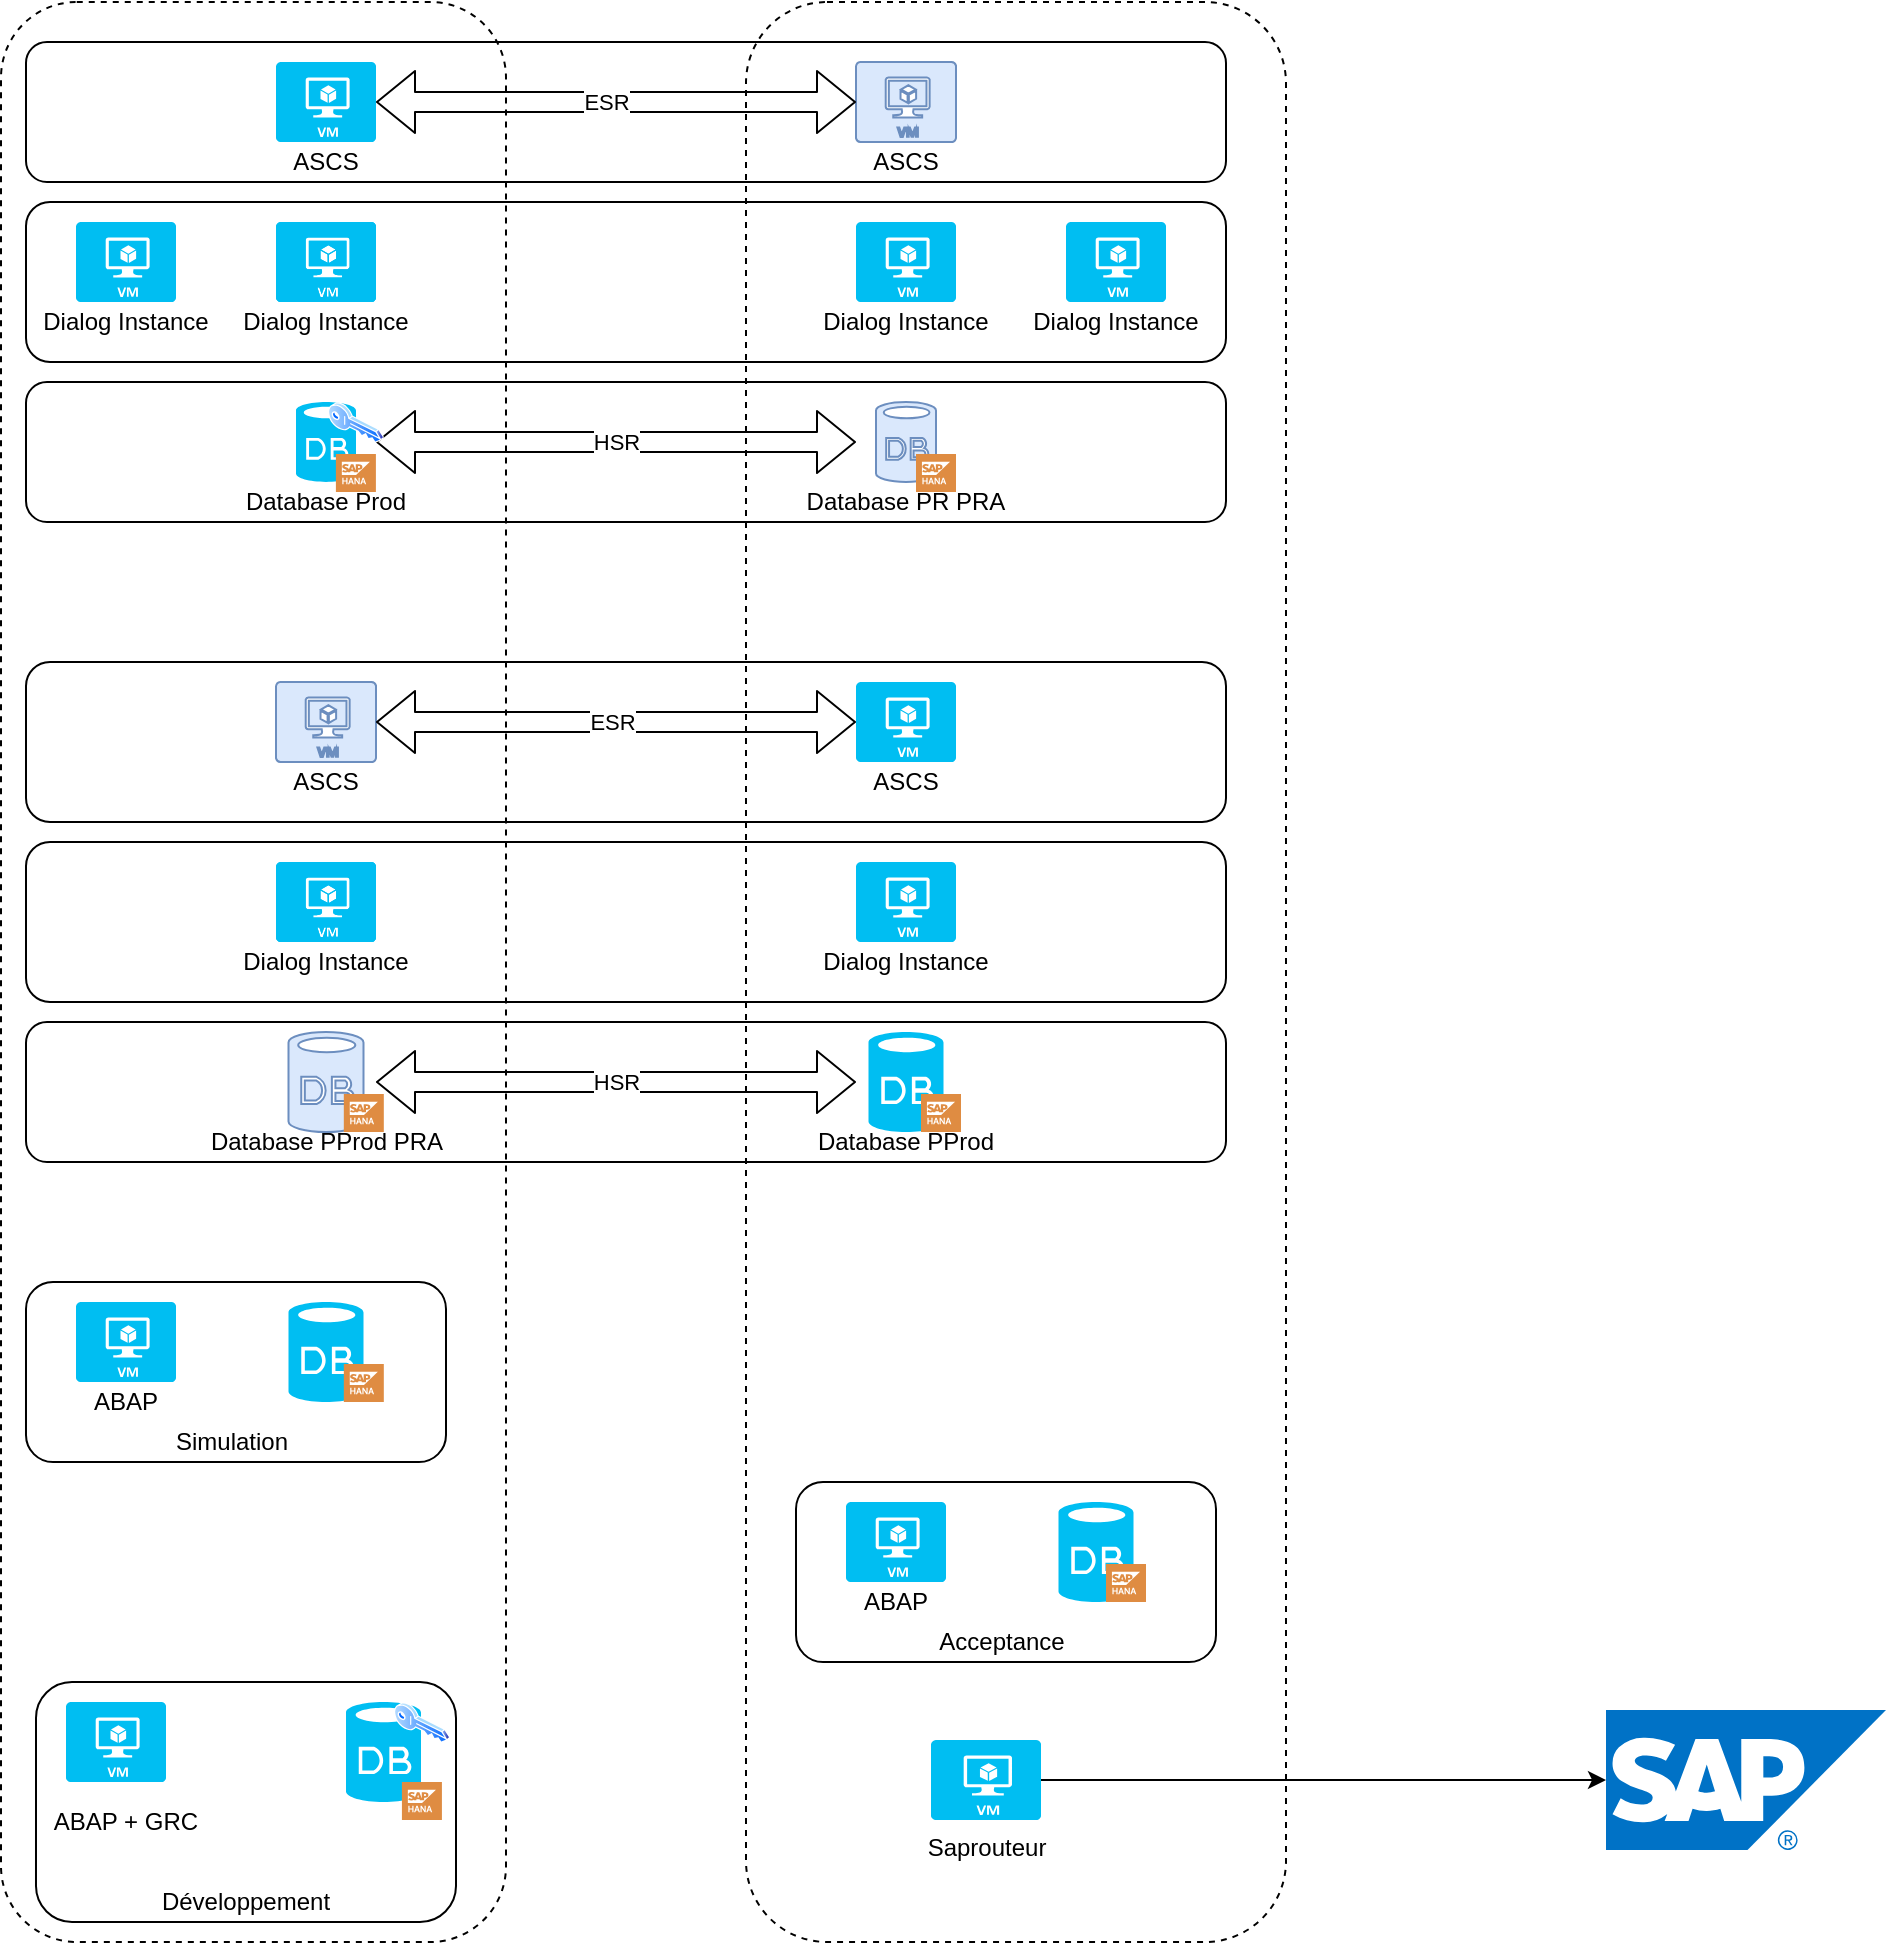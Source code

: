 <mxfile version="13.2.6" type="github"><diagram id="mTZRcphGHKb-bVu44xnM" name="Page-1"><mxGraphModel dx="1598" dy="898" grid="1" gridSize="10" guides="1" tooltips="1" connect="1" arrows="1" fold="1" page="1" pageScale="1" pageWidth="827" pageHeight="1169" math="0" shadow="0"><root><mxCell id="0"/><mxCell id="1" parent="0"/><mxCell id="M4AGfBQzPxhNNaTuGBdd-99" value="" style="rounded=1;whiteSpace=wrap;html=1;fillColor=none;" vertex="1" parent="1"><mxGeometry x="465" y="810" width="210" height="90" as="geometry"/></mxCell><mxCell id="M4AGfBQzPxhNNaTuGBdd-90" value="" style="rounded=1;whiteSpace=wrap;html=1;fillColor=none;" vertex="1" parent="1"><mxGeometry x="80" y="710" width="210" height="90" as="geometry"/></mxCell><mxCell id="M4AGfBQzPxhNNaTuGBdd-105" value="" style="rounded=1;whiteSpace=wrap;html=1;fillColor=none;" vertex="1" parent="1"><mxGeometry x="85" y="910" width="210" height="120" as="geometry"/></mxCell><mxCell id="M4AGfBQzPxhNNaTuGBdd-41" value="" style="rounded=1;whiteSpace=wrap;html=1;fillColor=none;dashed=1;" vertex="1" parent="1"><mxGeometry x="440" y="70" width="270" height="970" as="geometry"/></mxCell><mxCell id="M4AGfBQzPxhNNaTuGBdd-40" value="" style="rounded=1;whiteSpace=wrap;html=1;fillColor=none;dashed=1;" vertex="1" parent="1"><mxGeometry x="67.5" y="70" width="252.5" height="970" as="geometry"/></mxCell><mxCell id="M4AGfBQzPxhNNaTuGBdd-16" value="" style="rounded=1;whiteSpace=wrap;html=1;fillColor=none;" vertex="1" parent="1"><mxGeometry x="80" y="90" width="600" height="70" as="geometry"/></mxCell><mxCell id="M4AGfBQzPxhNNaTuGBdd-27" value="" style="rounded=1;whiteSpace=wrap;html=1;fillColor=none;" vertex="1" parent="1"><mxGeometry x="80" y="260" width="600" height="70" as="geometry"/></mxCell><mxCell id="M4AGfBQzPxhNNaTuGBdd-14" value="" style="rounded=1;whiteSpace=wrap;html=1;fillColor=none;" vertex="1" parent="1"><mxGeometry x="80" y="170" width="600" height="80" as="geometry"/></mxCell><mxCell id="M4AGfBQzPxhNNaTuGBdd-1" value="" style="verticalLabelPosition=bottom;html=1;verticalAlign=top;align=center;strokeColor=none;fillColor=#00BEF2;shape=mxgraph.azure.virtual_machine;" vertex="1" parent="1"><mxGeometry x="205" y="100" width="50" height="40" as="geometry"/></mxCell><mxCell id="M4AGfBQzPxhNNaTuGBdd-2" value="" style="verticalLabelPosition=bottom;html=1;verticalAlign=top;align=center;strokeColor=#6c8ebf;fillColor=#dae8fc;shape=mxgraph.azure.virtual_machine;" vertex="1" parent="1"><mxGeometry x="495" y="100" width="50" height="40" as="geometry"/></mxCell><mxCell id="M4AGfBQzPxhNNaTuGBdd-4" value="" style="verticalLabelPosition=bottom;html=1;verticalAlign=top;align=center;strokeColor=none;fillColor=#00BEF2;shape=mxgraph.azure.virtual_machine;" vertex="1" parent="1"><mxGeometry x="205" y="180" width="50" height="40" as="geometry"/></mxCell><mxCell id="M4AGfBQzPxhNNaTuGBdd-6" value="" style="verticalLabelPosition=bottom;html=1;verticalAlign=top;align=center;strokeColor=none;fillColor=#00BEF2;shape=mxgraph.azure.virtual_machine;" vertex="1" parent="1"><mxGeometry x="205" y="180" width="50" height="40" as="geometry"/></mxCell><mxCell id="M4AGfBQzPxhNNaTuGBdd-7" value="" style="verticalLabelPosition=bottom;html=1;verticalAlign=top;align=center;strokeColor=none;fillColor=#00BEF2;shape=mxgraph.azure.virtual_machine;" vertex="1" parent="1"><mxGeometry x="495" y="180" width="50" height="40" as="geometry"/></mxCell><mxCell id="M4AGfBQzPxhNNaTuGBdd-8" value="" style="verticalLabelPosition=bottom;html=1;verticalAlign=top;align=center;strokeColor=none;fillColor=#00BEF2;shape=mxgraph.azure.virtual_machine;" vertex="1" parent="1"><mxGeometry x="600" y="180" width="50" height="40" as="geometry"/></mxCell><mxCell id="M4AGfBQzPxhNNaTuGBdd-9" value="" style="verticalLabelPosition=bottom;html=1;verticalAlign=top;align=center;strokeColor=none;fillColor=#00BEF2;shape=mxgraph.azure.virtual_machine;" vertex="1" parent="1"><mxGeometry x="105" y="180" width="50" height="40" as="geometry"/></mxCell><mxCell id="M4AGfBQzPxhNNaTuGBdd-17" value="ASCS" style="text;html=1;strokeColor=none;fillColor=none;align=center;verticalAlign=middle;whiteSpace=wrap;rounded=0;" vertex="1" parent="1"><mxGeometry x="210" y="140" width="40" height="20" as="geometry"/></mxCell><mxCell id="M4AGfBQzPxhNNaTuGBdd-18" value="ASCS" style="text;html=1;strokeColor=none;fillColor=none;align=center;verticalAlign=middle;whiteSpace=wrap;rounded=0;" vertex="1" parent="1"><mxGeometry x="500" y="140" width="40" height="20" as="geometry"/></mxCell><mxCell id="M4AGfBQzPxhNNaTuGBdd-19" value="&lt;div&gt;Dialog Instance&lt;/div&gt;" style="text;html=1;strokeColor=none;fillColor=none;align=center;verticalAlign=middle;whiteSpace=wrap;rounded=0;" vertex="1" parent="1"><mxGeometry x="85" y="220" width="90" height="20" as="geometry"/></mxCell><mxCell id="M4AGfBQzPxhNNaTuGBdd-23" value="Database Prod" style="text;html=1;strokeColor=none;fillColor=none;align=center;verticalAlign=middle;whiteSpace=wrap;rounded=0;" vertex="1" parent="1"><mxGeometry x="185" y="310" width="90" height="20" as="geometry"/></mxCell><mxCell id="M4AGfBQzPxhNNaTuGBdd-24" value="Database PR PRA" style="text;html=1;strokeColor=none;fillColor=none;align=center;verticalAlign=middle;whiteSpace=wrap;rounded=0;" vertex="1" parent="1"><mxGeometry x="465" y="310" width="110" height="20" as="geometry"/></mxCell><mxCell id="M4AGfBQzPxhNNaTuGBdd-25" value="HSR" style="shape=flexArrow;endArrow=classic;startArrow=classic;html=1;entryX=0;entryY=0.5;entryDx=0;entryDy=0;entryPerimeter=0;exitX=1;exitY=0.5;exitDx=0;exitDy=0;exitPerimeter=0;fillColor=none;" edge="1" parent="1"><mxGeometry width="50" height="50" relative="1" as="geometry"><mxPoint x="255" y="290.0" as="sourcePoint"/><mxPoint x="495" y="290.0" as="targetPoint"/></mxGeometry></mxCell><mxCell id="M4AGfBQzPxhNNaTuGBdd-29" value="&lt;div&gt;Dialog Instance&lt;/div&gt;" style="text;html=1;strokeColor=none;fillColor=none;align=center;verticalAlign=middle;whiteSpace=wrap;rounded=0;" vertex="1" parent="1"><mxGeometry x="185" y="220" width="90" height="20" as="geometry"/></mxCell><mxCell id="M4AGfBQzPxhNNaTuGBdd-36" value="&lt;div&gt;Dialog Instance&lt;/div&gt;" style="text;html=1;strokeColor=none;fillColor=none;align=center;verticalAlign=middle;whiteSpace=wrap;rounded=0;" vertex="1" parent="1"><mxGeometry x="475" y="220" width="90" height="20" as="geometry"/></mxCell><mxCell id="M4AGfBQzPxhNNaTuGBdd-37" value="&lt;div&gt;Dialog Instance&lt;/div&gt;" style="text;html=1;strokeColor=none;fillColor=none;align=center;verticalAlign=middle;whiteSpace=wrap;rounded=0;" vertex="1" parent="1"><mxGeometry x="580" y="220" width="90" height="20" as="geometry"/></mxCell><mxCell id="M4AGfBQzPxhNNaTuGBdd-46" value="" style="shape=flexArrow;endArrow=classic;startArrow=classic;html=1;fillColor=none;entryX=0;entryY=0.5;entryDx=0;entryDy=0;entryPerimeter=0;exitX=1;exitY=0.5;exitDx=0;exitDy=0;exitPerimeter=0;" edge="1" parent="1" source="M4AGfBQzPxhNNaTuGBdd-1" target="M4AGfBQzPxhNNaTuGBdd-2"><mxGeometry width="50" height="50" relative="1" as="geometry"><mxPoint x="410" y="160" as="sourcePoint"/><mxPoint x="460" y="110" as="targetPoint"/></mxGeometry></mxCell><mxCell id="M4AGfBQzPxhNNaTuGBdd-126" value="ESR" style="edgeLabel;html=1;align=center;verticalAlign=middle;resizable=0;points=[];" vertex="1" connectable="0" parent="M4AGfBQzPxhNNaTuGBdd-46"><mxGeometry x="-0.197" y="-3" relative="1" as="geometry"><mxPoint x="18.53" y="-3" as="offset"/></mxGeometry></mxCell><mxCell id="M4AGfBQzPxhNNaTuGBdd-48" value="" style="rounded=1;whiteSpace=wrap;html=1;fillColor=none;" vertex="1" parent="1"><mxGeometry x="80" y="400" width="600" height="80" as="geometry"/></mxCell><mxCell id="M4AGfBQzPxhNNaTuGBdd-49" value="" style="rounded=1;whiteSpace=wrap;html=1;fillColor=none;" vertex="1" parent="1"><mxGeometry x="80" y="580" width="600" height="70" as="geometry"/></mxCell><mxCell id="M4AGfBQzPxhNNaTuGBdd-50" value="" style="rounded=1;whiteSpace=wrap;html=1;fillColor=none;" vertex="1" parent="1"><mxGeometry x="80" y="490" width="600" height="80" as="geometry"/></mxCell><mxCell id="M4AGfBQzPxhNNaTuGBdd-51" value="" style="verticalLabelPosition=bottom;html=1;verticalAlign=top;align=center;strokeColor=#6c8ebf;fillColor=#dae8fc;shape=mxgraph.azure.virtual_machine;" vertex="1" parent="1"><mxGeometry x="205" y="410" width="50" height="40" as="geometry"/></mxCell><mxCell id="M4AGfBQzPxhNNaTuGBdd-52" value="" style="verticalLabelPosition=bottom;html=1;verticalAlign=top;align=center;strokeColor=none;fillColor=#00BEF2;shape=mxgraph.azure.virtual_machine;" vertex="1" parent="1"><mxGeometry x="495" y="410" width="50" height="40" as="geometry"/></mxCell><mxCell id="M4AGfBQzPxhNNaTuGBdd-53" value="" style="verticalLabelPosition=bottom;html=1;verticalAlign=top;align=center;strokeColor=none;fillColor=#00BEF2;shape=mxgraph.azure.virtual_machine;" vertex="1" parent="1"><mxGeometry x="205" y="500" width="50" height="40" as="geometry"/></mxCell><mxCell id="M4AGfBQzPxhNNaTuGBdd-54" value="" style="verticalLabelPosition=bottom;html=1;verticalAlign=top;align=center;strokeColor=none;fillColor=#00BEF2;shape=mxgraph.azure.virtual_machine;" vertex="1" parent="1"><mxGeometry x="205" y="500" width="50" height="40" as="geometry"/></mxCell><mxCell id="M4AGfBQzPxhNNaTuGBdd-55" value="" style="verticalLabelPosition=bottom;html=1;verticalAlign=top;align=center;strokeColor=none;fillColor=#00BEF2;shape=mxgraph.azure.virtual_machine;" vertex="1" parent="1"><mxGeometry x="495" y="500" width="50" height="40" as="geometry"/></mxCell><mxCell id="M4AGfBQzPxhNNaTuGBdd-60" value="ASCS" style="text;html=1;strokeColor=none;fillColor=none;align=center;verticalAlign=middle;whiteSpace=wrap;rounded=0;" vertex="1" parent="1"><mxGeometry x="210" y="450" width="40" height="20" as="geometry"/></mxCell><mxCell id="M4AGfBQzPxhNNaTuGBdd-61" value="ASCS" style="text;html=1;strokeColor=none;fillColor=none;align=center;verticalAlign=middle;whiteSpace=wrap;rounded=0;" vertex="1" parent="1"><mxGeometry x="500" y="450" width="40" height="20" as="geometry"/></mxCell><mxCell id="M4AGfBQzPxhNNaTuGBdd-63" value="Database PProd PRA" style="text;html=1;strokeColor=none;fillColor=none;align=center;verticalAlign=middle;whiteSpace=wrap;rounded=0;" vertex="1" parent="1"><mxGeometry x="162.5" y="630" width="135" height="20" as="geometry"/></mxCell><mxCell id="M4AGfBQzPxhNNaTuGBdd-64" value="Database PProd" style="text;html=1;strokeColor=none;fillColor=none;align=center;verticalAlign=middle;whiteSpace=wrap;rounded=0;" vertex="1" parent="1"><mxGeometry x="465" y="630" width="110" height="20" as="geometry"/></mxCell><mxCell id="M4AGfBQzPxhNNaTuGBdd-65" value="HSR" style="shape=flexArrow;endArrow=classic;startArrow=classic;html=1;entryX=0;entryY=0.5;entryDx=0;entryDy=0;entryPerimeter=0;exitX=1;exitY=0.5;exitDx=0;exitDy=0;exitPerimeter=0;fillColor=none;" edge="1" parent="1"><mxGeometry width="50" height="50" relative="1" as="geometry"><mxPoint x="255" y="610" as="sourcePoint"/><mxPoint x="495" y="610" as="targetPoint"/></mxGeometry></mxCell><mxCell id="M4AGfBQzPxhNNaTuGBdd-66" value="&lt;div&gt;Dialog Instance&lt;/div&gt;" style="text;html=1;strokeColor=none;fillColor=none;align=center;verticalAlign=middle;whiteSpace=wrap;rounded=0;" vertex="1" parent="1"><mxGeometry x="185" y="540" width="90" height="20" as="geometry"/></mxCell><mxCell id="M4AGfBQzPxhNNaTuGBdd-67" value="&lt;div&gt;Dialog Instance&lt;/div&gt;" style="text;html=1;strokeColor=none;fillColor=none;align=center;verticalAlign=middle;whiteSpace=wrap;rounded=0;" vertex="1" parent="1"><mxGeometry x="475" y="540" width="90" height="20" as="geometry"/></mxCell><mxCell id="M4AGfBQzPxhNNaTuGBdd-69" value="" style="shape=flexArrow;endArrow=classic;startArrow=classic;html=1;fillColor=none;entryX=0;entryY=0.5;entryDx=0;entryDy=0;entryPerimeter=0;exitX=1;exitY=0.5;exitDx=0;exitDy=0;exitPerimeter=0;" edge="1" parent="1" source="M4AGfBQzPxhNNaTuGBdd-51" target="M4AGfBQzPxhNNaTuGBdd-52"><mxGeometry width="50" height="50" relative="1" as="geometry"><mxPoint x="410" y="470" as="sourcePoint"/><mxPoint x="460" y="420" as="targetPoint"/></mxGeometry></mxCell><mxCell id="M4AGfBQzPxhNNaTuGBdd-71" value="" style="verticalLabelPosition=bottom;html=1;verticalAlign=top;align=center;strokeColor=#6c8ebf;fillColor=#dae8fc;shape=mxgraph.azure.database;" vertex="1" parent="1"><mxGeometry x="211.25" y="585" width="37.5" height="50" as="geometry"/></mxCell><mxCell id="M4AGfBQzPxhNNaTuGBdd-72" value="" style="verticalLabelPosition=bottom;html=1;verticalAlign=top;align=center;strokeColor=none;fillColor=#00BEF2;shape=mxgraph.azure.database;dashed=1;" vertex="1" parent="1"><mxGeometry x="501.25" y="585" width="37.5" height="50" as="geometry"/></mxCell><mxCell id="M4AGfBQzPxhNNaTuGBdd-77" value="" style="verticalLabelPosition=bottom;html=1;verticalAlign=top;align=center;strokeColor=none;fillColor=#00BEF2;shape=mxgraph.azure.database;dashed=1;" vertex="1" parent="1"><mxGeometry x="215" y="270" width="30" height="40" as="geometry"/></mxCell><mxCell id="M4AGfBQzPxhNNaTuGBdd-85" value="" style="verticalLabelPosition=bottom;html=1;verticalAlign=top;align=center;strokeColor=none;fillColor=#00BEF2;shape=mxgraph.azure.virtual_machine;" vertex="1" parent="1"><mxGeometry x="105" y="720" width="50" height="40" as="geometry"/></mxCell><mxCell id="M4AGfBQzPxhNNaTuGBdd-86" value="" style="verticalLabelPosition=bottom;html=1;verticalAlign=top;align=center;strokeColor=none;fillColor=#00BEF2;shape=mxgraph.azure.database;dashed=1;" vertex="1" parent="1"><mxGeometry x="211.25" y="720" width="37.5" height="50" as="geometry"/></mxCell><mxCell id="M4AGfBQzPxhNNaTuGBdd-89" value="ABAP" style="text;html=1;strokeColor=none;fillColor=none;align=center;verticalAlign=middle;whiteSpace=wrap;rounded=0;" vertex="1" parent="1"><mxGeometry x="85" y="760" width="90" height="20" as="geometry"/></mxCell><mxCell id="M4AGfBQzPxhNNaTuGBdd-92" value="Simulation" style="text;html=1;strokeColor=none;fillColor=none;align=center;verticalAlign=middle;whiteSpace=wrap;rounded=0;" vertex="1" parent="1"><mxGeometry x="162.5" y="780" width="40" height="20" as="geometry"/></mxCell><mxCell id="M4AGfBQzPxhNNaTuGBdd-95" value="" style="verticalLabelPosition=bottom;html=1;verticalAlign=top;align=center;strokeColor=none;fillColor=#00BEF2;shape=mxgraph.azure.virtual_machine;" vertex="1" parent="1"><mxGeometry x="490" y="820" width="50" height="40" as="geometry"/></mxCell><mxCell id="M4AGfBQzPxhNNaTuGBdd-96" value="" style="verticalLabelPosition=bottom;html=1;verticalAlign=top;align=center;strokeColor=none;fillColor=#00BEF2;shape=mxgraph.azure.database;dashed=1;" vertex="1" parent="1"><mxGeometry x="596.25" y="820" width="37.5" height="50" as="geometry"/></mxCell><mxCell id="M4AGfBQzPxhNNaTuGBdd-98" value="ABAP" style="text;html=1;strokeColor=none;fillColor=none;align=center;verticalAlign=middle;whiteSpace=wrap;rounded=0;" vertex="1" parent="1"><mxGeometry x="470" y="860" width="90" height="20" as="geometry"/></mxCell><mxCell id="M4AGfBQzPxhNNaTuGBdd-100" value="Acceptance" style="text;html=1;strokeColor=none;fillColor=none;align=center;verticalAlign=middle;whiteSpace=wrap;rounded=0;" vertex="1" parent="1"><mxGeometry x="547.5" y="880" width="40" height="20" as="geometry"/></mxCell><mxCell id="M4AGfBQzPxhNNaTuGBdd-101" value="" style="verticalLabelPosition=bottom;html=1;verticalAlign=top;align=center;strokeColor=none;fillColor=#00BEF2;shape=mxgraph.azure.virtual_machine;" vertex="1" parent="1"><mxGeometry x="100" y="920" width="50" height="40" as="geometry"/></mxCell><mxCell id="M4AGfBQzPxhNNaTuGBdd-102" value="" style="verticalLabelPosition=bottom;html=1;verticalAlign=top;align=center;strokeColor=none;fillColor=#00BEF2;shape=mxgraph.azure.database;dashed=1;" vertex="1" parent="1"><mxGeometry x="240" y="920" width="37.5" height="50" as="geometry"/></mxCell><mxCell id="M4AGfBQzPxhNNaTuGBdd-104" value="&lt;div&gt;ABAP + GRC&lt;/div&gt;" style="text;html=1;strokeColor=none;fillColor=none;align=center;verticalAlign=middle;whiteSpace=wrap;rounded=0;" vertex="1" parent="1"><mxGeometry x="85" y="970" width="90" height="20" as="geometry"/></mxCell><mxCell id="M4AGfBQzPxhNNaTuGBdd-106" value="&lt;div&gt;Développement&lt;/div&gt;" style="text;html=1;strokeColor=none;fillColor=none;align=center;verticalAlign=middle;whiteSpace=wrap;rounded=0;" vertex="1" parent="1"><mxGeometry x="170" y="1010" width="40" height="20" as="geometry"/></mxCell><mxCell id="M4AGfBQzPxhNNaTuGBdd-110" value="" style="aspect=fixed;perimeter=ellipsePerimeter;html=1;align=center;shadow=0;dashed=0;spacingTop=3;image;image=img/lib/active_directory/key.svg;fillColor=none;" vertex="1" parent="1"><mxGeometry x="264" y="920" width="27.91" height="20.66" as="geometry"/></mxCell><mxCell id="M4AGfBQzPxhNNaTuGBdd-111" value="" style="verticalLabelPosition=bottom;html=1;verticalAlign=top;align=center;strokeColor=#6c8ebf;fillColor=#dae8fc;shape=mxgraph.azure.database;" vertex="1" parent="1"><mxGeometry x="505" y="270" width="30" height="40" as="geometry"/></mxCell><mxCell id="M4AGfBQzPxhNNaTuGBdd-113" value="" style="aspect=fixed;perimeter=ellipsePerimeter;html=1;align=center;shadow=0;dashed=0;spacingTop=3;image;image=img/lib/active_directory/key.svg;fillColor=none;" vertex="1" parent="1"><mxGeometry x="231" y="270" width="27.91" height="20.66" as="geometry"/></mxCell><mxCell id="M4AGfBQzPxhNNaTuGBdd-114" value="" style="pointerEvents=1;shadow=0;dashed=0;html=1;strokeColor=none;fillColor=#DF8C42;labelPosition=center;verticalLabelPosition=bottom;verticalAlign=top;align=center;outlineConnect=0;shape=mxgraph.veeam2.sap_hana;" vertex="1" parent="1"><mxGeometry x="234.95" y="296" width="20" height="19" as="geometry"/></mxCell><mxCell id="M4AGfBQzPxhNNaTuGBdd-115" value="" style="pointerEvents=1;shadow=0;dashed=0;html=1;strokeColor=none;fillColor=#DF8C42;labelPosition=center;verticalLabelPosition=bottom;verticalAlign=top;align=center;outlineConnect=0;shape=mxgraph.veeam2.sap_hana;" vertex="1" parent="1"><mxGeometry x="525" y="296" width="20" height="19" as="geometry"/></mxCell><mxCell id="M4AGfBQzPxhNNaTuGBdd-116" value="" style="pointerEvents=1;shadow=0;dashed=0;html=1;strokeColor=none;fillColor=#DF8C42;labelPosition=center;verticalLabelPosition=bottom;verticalAlign=top;align=center;outlineConnect=0;shape=mxgraph.veeam2.sap_hana;" vertex="1" parent="1"><mxGeometry x="238.91" y="616" width="20" height="19" as="geometry"/></mxCell><mxCell id="M4AGfBQzPxhNNaTuGBdd-117" value="" style="pointerEvents=1;shadow=0;dashed=0;html=1;strokeColor=none;fillColor=#DF8C42;labelPosition=center;verticalLabelPosition=bottom;verticalAlign=top;align=center;outlineConnect=0;shape=mxgraph.veeam2.sap_hana;" vertex="1" parent="1"><mxGeometry x="527.5" y="616" width="20" height="19" as="geometry"/></mxCell><mxCell id="M4AGfBQzPxhNNaTuGBdd-118" value="" style="pointerEvents=1;shadow=0;dashed=0;html=1;strokeColor=none;fillColor=#DF8C42;labelPosition=center;verticalLabelPosition=bottom;verticalAlign=top;align=center;outlineConnect=0;shape=mxgraph.veeam2.sap_hana;" vertex="1" parent="1"><mxGeometry x="238.91" y="751" width="20" height="19" as="geometry"/></mxCell><mxCell id="M4AGfBQzPxhNNaTuGBdd-119" value="" style="pointerEvents=1;shadow=0;dashed=0;html=1;strokeColor=none;fillColor=#DF8C42;labelPosition=center;verticalLabelPosition=bottom;verticalAlign=top;align=center;outlineConnect=0;shape=mxgraph.veeam2.sap_hana;" vertex="1" parent="1"><mxGeometry x="620" y="851" width="20" height="19" as="geometry"/></mxCell><mxCell id="M4AGfBQzPxhNNaTuGBdd-120" value="" style="pointerEvents=1;shadow=0;dashed=0;html=1;strokeColor=none;fillColor=#DF8C42;labelPosition=center;verticalLabelPosition=bottom;verticalAlign=top;align=center;outlineConnect=0;shape=mxgraph.veeam2.sap_hana;" vertex="1" parent="1"><mxGeometry x="267.96" y="960" width="20" height="19" as="geometry"/></mxCell><mxCell id="M4AGfBQzPxhNNaTuGBdd-121" value="" style="aspect=fixed;html=1;points=[];align=center;image;fontSize=12;image=img/lib/mscae/SAP_HANA_on_Azure.svg;fillColor=none;" vertex="1" parent="1"><mxGeometry x="870" y="924" width="140" height="70" as="geometry"/></mxCell><mxCell id="M4AGfBQzPxhNNaTuGBdd-125" style="edgeStyle=orthogonalEdgeStyle;rounded=0;orthogonalLoop=1;jettySize=auto;html=1;exitX=1;exitY=0.5;exitDx=0;exitDy=0;exitPerimeter=0;fillColor=none;" edge="1" parent="1" source="M4AGfBQzPxhNNaTuGBdd-122" target="M4AGfBQzPxhNNaTuGBdd-121"><mxGeometry relative="1" as="geometry"/></mxCell><mxCell id="M4AGfBQzPxhNNaTuGBdd-122" value="Saprouteur" style="verticalLabelPosition=bottom;html=1;verticalAlign=top;align=center;strokeColor=none;fillColor=#00BEF2;shape=mxgraph.azure.virtual_machine;" vertex="1" parent="1"><mxGeometry x="532.5" y="939" width="55" height="40" as="geometry"/></mxCell><mxCell id="M4AGfBQzPxhNNaTuGBdd-127" value="ESR" style="edgeLabel;html=1;align=center;verticalAlign=middle;resizable=0;points=[];" vertex="1" connectable="0" parent="1"><mxGeometry x="380.001" y="125" as="geometry"><mxPoint x="-7" y="305" as="offset"/></mxGeometry></mxCell></root></mxGraphModel></diagram></mxfile>